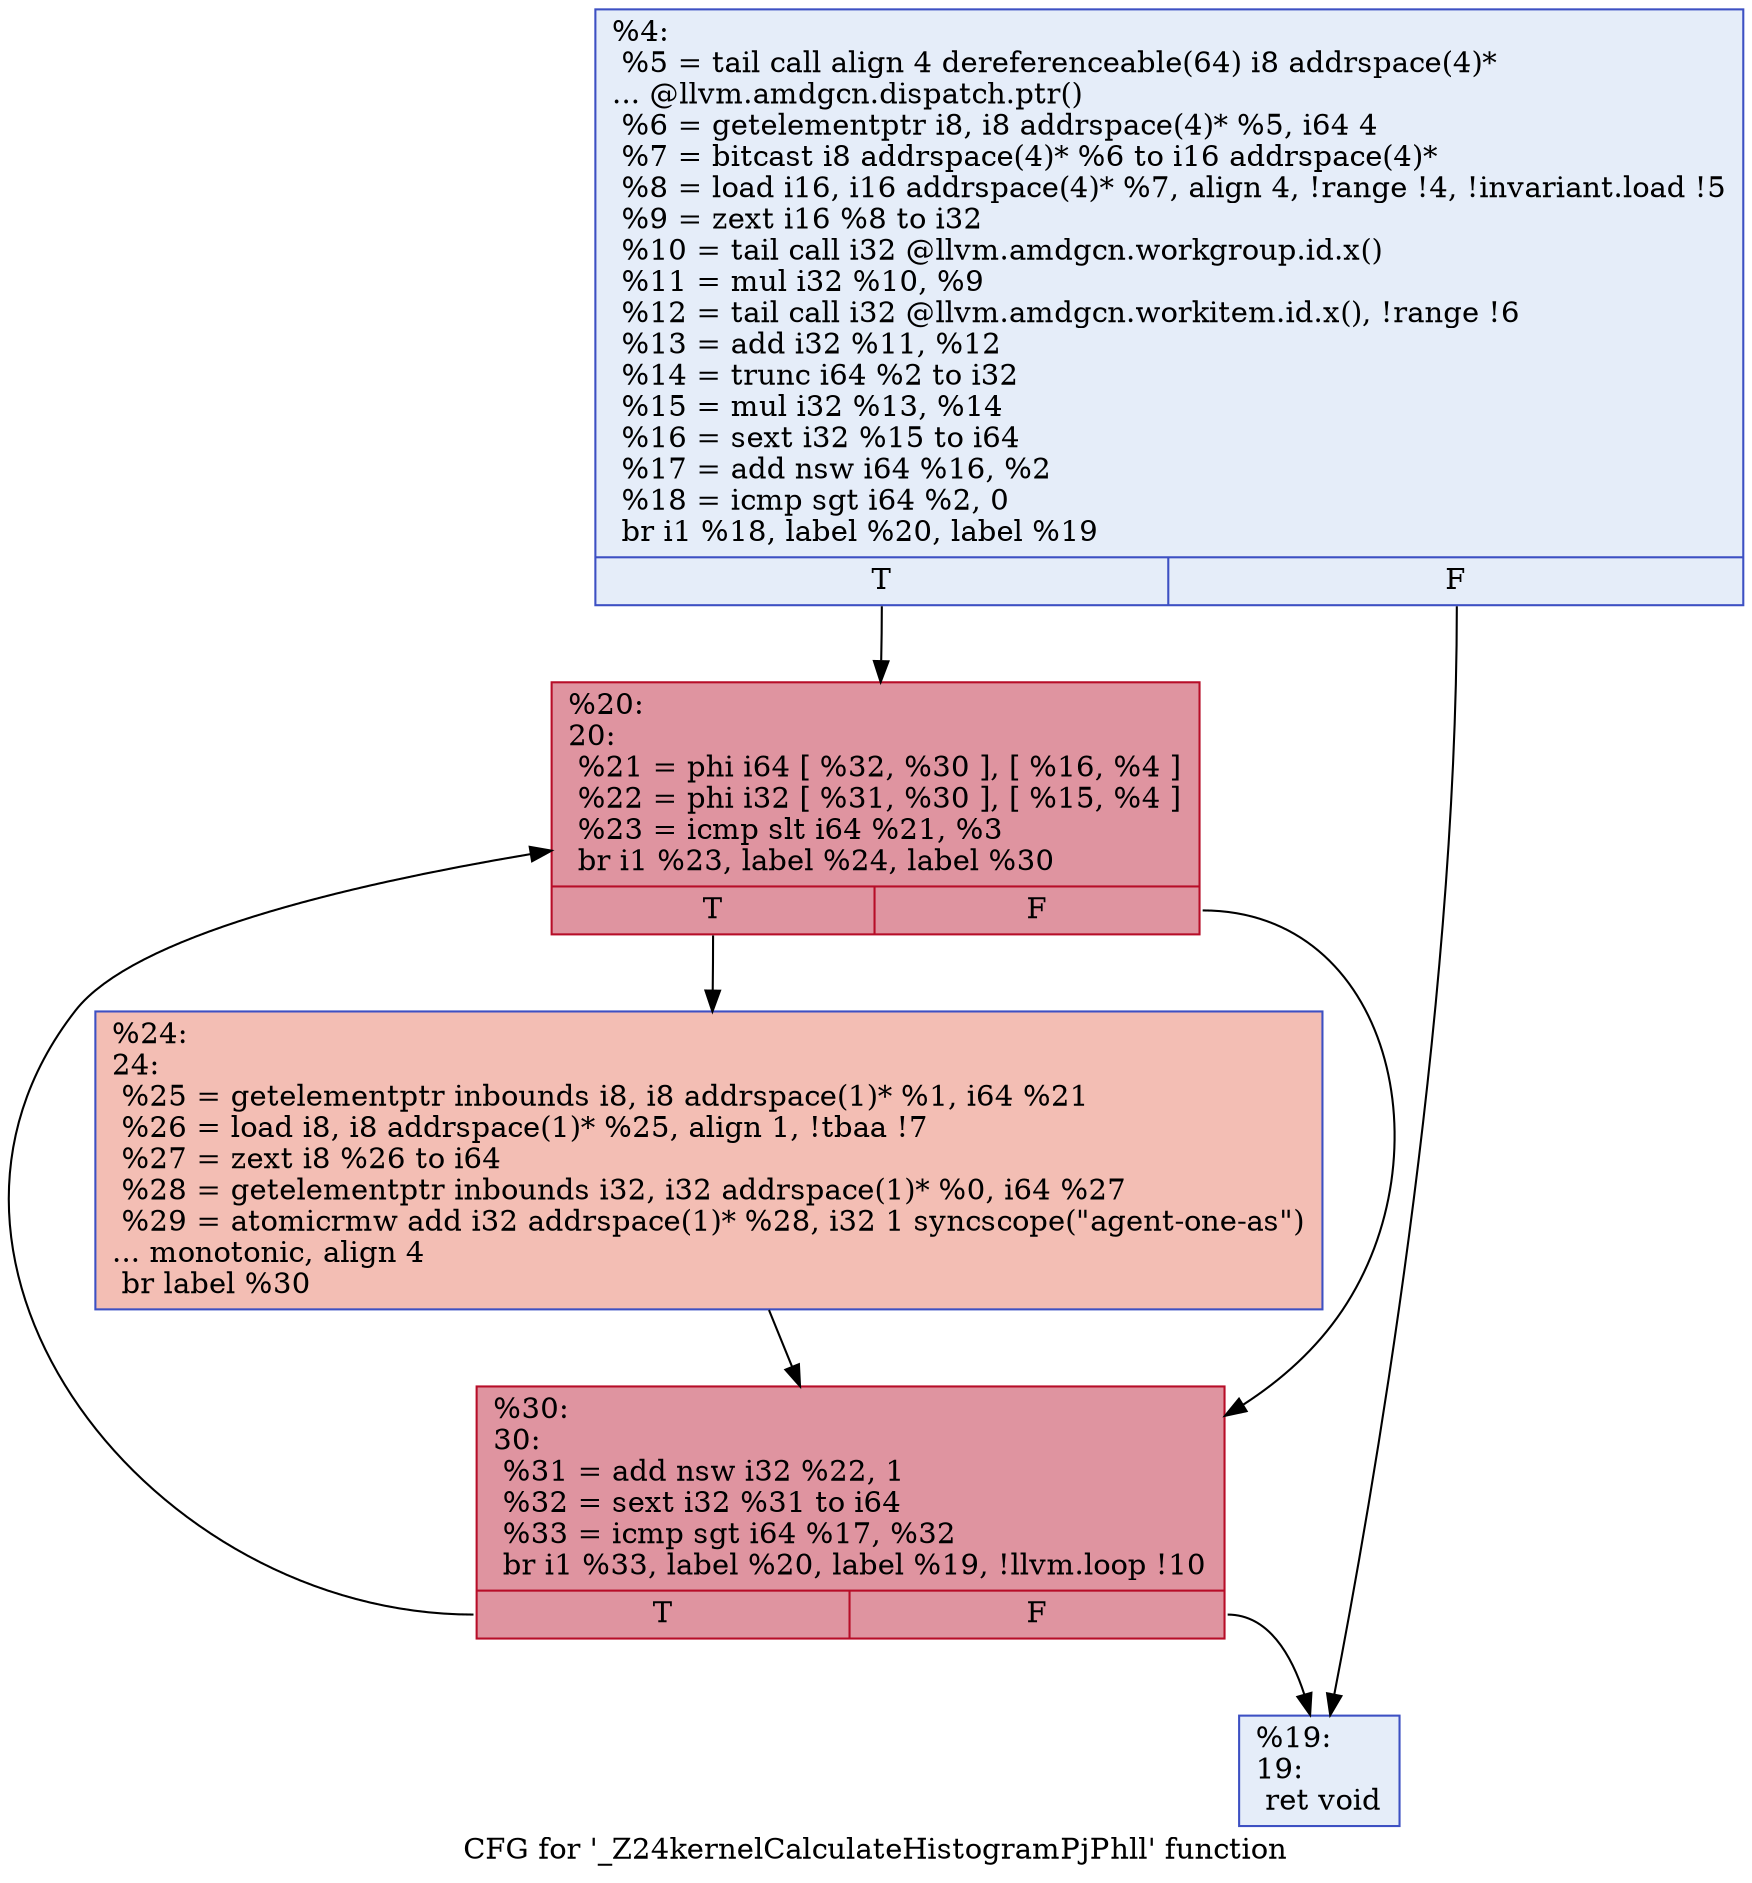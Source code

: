 digraph "CFG for '_Z24kernelCalculateHistogramPjPhll' function" {
	label="CFG for '_Z24kernelCalculateHistogramPjPhll' function";

	Node0x5e981f0 [shape=record,color="#3d50c3ff", style=filled, fillcolor="#c5d6f270",label="{%4:\l  %5 = tail call align 4 dereferenceable(64) i8 addrspace(4)*\l... @llvm.amdgcn.dispatch.ptr()\l  %6 = getelementptr i8, i8 addrspace(4)* %5, i64 4\l  %7 = bitcast i8 addrspace(4)* %6 to i16 addrspace(4)*\l  %8 = load i16, i16 addrspace(4)* %7, align 4, !range !4, !invariant.load !5\l  %9 = zext i16 %8 to i32\l  %10 = tail call i32 @llvm.amdgcn.workgroup.id.x()\l  %11 = mul i32 %10, %9\l  %12 = tail call i32 @llvm.amdgcn.workitem.id.x(), !range !6\l  %13 = add i32 %11, %12\l  %14 = trunc i64 %2 to i32\l  %15 = mul i32 %13, %14\l  %16 = sext i32 %15 to i64\l  %17 = add nsw i64 %16, %2\l  %18 = icmp sgt i64 %2, 0\l  br i1 %18, label %20, label %19\l|{<s0>T|<s1>F}}"];
	Node0x5e981f0:s0 -> Node0x5e9a3b0;
	Node0x5e981f0:s1 -> Node0x5e9a440;
	Node0x5e9a440 [shape=record,color="#3d50c3ff", style=filled, fillcolor="#c5d6f270",label="{%19:\l19:                                               \l  ret void\l}"];
	Node0x5e9a3b0 [shape=record,color="#b70d28ff", style=filled, fillcolor="#b70d2870",label="{%20:\l20:                                               \l  %21 = phi i64 [ %32, %30 ], [ %16, %4 ]\l  %22 = phi i32 [ %31, %30 ], [ %15, %4 ]\l  %23 = icmp slt i64 %21, %3\l  br i1 %23, label %24, label %30\l|{<s0>T|<s1>F}}"];
	Node0x5e9a3b0:s0 -> Node0x5e9a8b0;
	Node0x5e9a3b0:s1 -> Node0x5e9a600;
	Node0x5e9a8b0 [shape=record,color="#3d50c3ff", style=filled, fillcolor="#e36c5570",label="{%24:\l24:                                               \l  %25 = getelementptr inbounds i8, i8 addrspace(1)* %1, i64 %21\l  %26 = load i8, i8 addrspace(1)* %25, align 1, !tbaa !7\l  %27 = zext i8 %26 to i64\l  %28 = getelementptr inbounds i32, i32 addrspace(1)* %0, i64 %27\l  %29 = atomicrmw add i32 addrspace(1)* %28, i32 1 syncscope(\"agent-one-as\")\l... monotonic, align 4\l  br label %30\l}"];
	Node0x5e9a8b0 -> Node0x5e9a600;
	Node0x5e9a600 [shape=record,color="#b70d28ff", style=filled, fillcolor="#b70d2870",label="{%30:\l30:                                               \l  %31 = add nsw i32 %22, 1\l  %32 = sext i32 %31 to i64\l  %33 = icmp sgt i64 %17, %32\l  br i1 %33, label %20, label %19, !llvm.loop !10\l|{<s0>T|<s1>F}}"];
	Node0x5e9a600:s0 -> Node0x5e9a3b0;
	Node0x5e9a600:s1 -> Node0x5e9a440;
}
